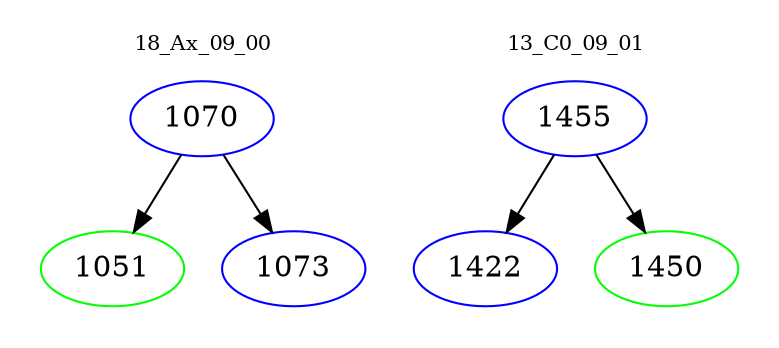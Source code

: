 digraph{
subgraph cluster_0 {
color = white
label = "18_Ax_09_00";
fontsize=10;
T0_1070 [label="1070", color="blue"]
T0_1070 -> T0_1051 [color="black"]
T0_1051 [label="1051", color="green"]
T0_1070 -> T0_1073 [color="black"]
T0_1073 [label="1073", color="blue"]
}
subgraph cluster_1 {
color = white
label = "13_C0_09_01";
fontsize=10;
T1_1455 [label="1455", color="blue"]
T1_1455 -> T1_1422 [color="black"]
T1_1422 [label="1422", color="blue"]
T1_1455 -> T1_1450 [color="black"]
T1_1450 [label="1450", color="green"]
}
}
